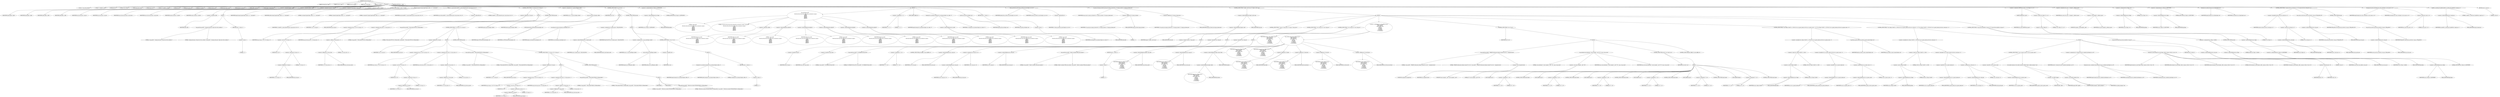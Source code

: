 digraph hostapd_notif_assoc {  
"1000116" [label = "(METHOD,hostapd_notif_assoc)" ]
"1000117" [label = "(PARAM,hostapd_data *hapd)" ]
"1000118" [label = "(PARAM,const u8 *addr)" ]
"1000119" [label = "(PARAM,const u8 *req_ies)" ]
"1000120" [label = "(PARAM,size_t req_ies_len)" ]
"1000121" [label = "(PARAM,int reassoc)" ]
"1000122" [label = "(BLOCK,,)" ]
"1000123" [label = "(LOCAL,v5: wpa_state_machine *)" ]
"1000124" [label = "(LOCAL,v7: unsigned __int16)" ]
"1000125" [label = "(LOCAL,eid: u8 *)" ]
"1000126" [label = "(LOCAL,v9: u8 [ 1064 ])" ]
"1000127" [label = "(LOCAL,wpa_ie_len: size_t)" ]
"1000128" [label = "(LOCAL,wpa_ie: u8 *)" ]
"1000129" [label = "(LOCAL,v12: ieee802_11_elems)" ]
"1000130" [label = "(LOCAL,res: int)" ]
"1000131" [label = "(LOCAL,new_assoc: int)" ]
"1000132" [label = "(LOCAL,sta: sta_info *)" ]
"1000133" [label = "(LOCAL,reassoca: int)" ]
"1000134" [label = "(LOCAL,req_ies_lena: size_t)" ]
"1000135" [label = "(LOCAL,req_iesa: const u8 *)" ]
"1000136" [label = "(LOCAL,addra: const u8 *)" ]
"1000137" [label = "(LOCAL,hapda: hostapd_data *)" ]
"1000138" [label = "(<operator>.assignment,hapda = hapd)" ]
"1000139" [label = "(IDENTIFIER,hapda,hapda = hapd)" ]
"1000140" [label = "(IDENTIFIER,hapd,hapda = hapd)" ]
"1000141" [label = "(<operator>.assignment,addra = addr)" ]
"1000142" [label = "(IDENTIFIER,addra,addra = addr)" ]
"1000143" [label = "(IDENTIFIER,addr,addra = addr)" ]
"1000144" [label = "(<operator>.assignment,req_iesa = req_ies)" ]
"1000145" [label = "(IDENTIFIER,req_iesa,req_iesa = req_ies)" ]
"1000146" [label = "(IDENTIFIER,req_ies,req_iesa = req_ies)" ]
"1000147" [label = "(<operator>.assignment,req_ies_lena = req_ies_len)" ]
"1000148" [label = "(IDENTIFIER,req_ies_lena,req_ies_lena = req_ies_len)" ]
"1000149" [label = "(IDENTIFIER,req_ies_len,req_ies_lena = req_ies_len)" ]
"1000150" [label = "(<operator>.assignment,reassoca = reassoc)" ]
"1000151" [label = "(IDENTIFIER,reassoca,reassoca = reassoc)" ]
"1000152" [label = "(IDENTIFIER,reassoc,reassoca = reassoc)" ]
"1000153" [label = "(CONTROL_STRUCTURE,if ( !addr ),if ( !addr ))" ]
"1000154" [label = "(<operator>.logicalNot,!addr)" ]
"1000155" [label = "(IDENTIFIER,addr,!addr)" ]
"1000156" [label = "(BLOCK,,)" ]
"1000157" [label = "(wpa_printf,wpa_printf(2, \"hostapd_notif_assoc: Skip event with no address\"))" ]
"1000158" [label = "(LITERAL,2,wpa_printf(2, \"hostapd_notif_assoc: Skip event with no address\"))" ]
"1000159" [label = "(LITERAL,\"hostapd_notif_assoc: Skip event with no address\",wpa_printf(2, \"hostapd_notif_assoc: Skip event with no address\"))" ]
"1000160" [label = "(RETURN,return -1;,return -1;)" ]
"1000161" [label = "(<operator>.minus,-1)" ]
"1000162" [label = "(LITERAL,1,-1)" ]
"1000163" [label = "(hostapd_logger,hostapd_logger(hapda, addra, 1u, 2, \"associated\"))" ]
"1000164" [label = "(IDENTIFIER,hapda,hostapd_logger(hapda, addra, 1u, 2, \"associated\"))" ]
"1000165" [label = "(IDENTIFIER,addra,hostapd_logger(hapda, addra, 1u, 2, \"associated\"))" ]
"1000166" [label = "(LITERAL,1u,hostapd_logger(hapda, addra, 1u, 2, \"associated\"))" ]
"1000167" [label = "(LITERAL,2,hostapd_logger(hapda, addra, 1u, 2, \"associated\"))" ]
"1000168" [label = "(LITERAL,\"associated\",hostapd_logger(hapda, addra, 1u, 2, \"associated\"))" ]
"1000169" [label = "(ieee802_11_parse_elems,ieee802_11_parse_elems(req_iesa, req_ies_lena, &v12, 0))" ]
"1000170" [label = "(IDENTIFIER,req_iesa,ieee802_11_parse_elems(req_iesa, req_ies_lena, &v12, 0))" ]
"1000171" [label = "(IDENTIFIER,req_ies_lena,ieee802_11_parse_elems(req_iesa, req_ies_lena, &v12, 0))" ]
"1000172" [label = "(<operator>.addressOf,&v12)" ]
"1000173" [label = "(IDENTIFIER,v12,ieee802_11_parse_elems(req_iesa, req_ies_lena, &v12, 0))" ]
"1000174" [label = "(LITERAL,0,ieee802_11_parse_elems(req_iesa, req_ies_lena, &v12, 0))" ]
"1000175" [label = "(CONTROL_STRUCTURE,if ( v12.wps_ie ),if ( v12.wps_ie ))" ]
"1000176" [label = "(<operator>.fieldAccess,v12.wps_ie)" ]
"1000177" [label = "(IDENTIFIER,v12,if ( v12.wps_ie ))" ]
"1000178" [label = "(FIELD_IDENTIFIER,wps_ie,wps_ie)" ]
"1000179" [label = "(BLOCK,,)" ]
"1000180" [label = "(<operator>.assignment,wpa_ie = (u8 *)(v12.wps_ie - 2))" ]
"1000181" [label = "(IDENTIFIER,wpa_ie,wpa_ie = (u8 *)(v12.wps_ie - 2))" ]
"1000182" [label = "(<operator>.cast,(u8 *)(v12.wps_ie - 2))" ]
"1000183" [label = "(UNKNOWN,u8 *,u8 *)" ]
"1000184" [label = "(<operator>.subtraction,v12.wps_ie - 2)" ]
"1000185" [label = "(<operator>.fieldAccess,v12.wps_ie)" ]
"1000186" [label = "(IDENTIFIER,v12,v12.wps_ie - 2)" ]
"1000187" [label = "(FIELD_IDENTIFIER,wps_ie,wps_ie)" ]
"1000188" [label = "(LITERAL,2,v12.wps_ie - 2)" ]
"1000189" [label = "(<operator>.assignment,wpa_ie_len = v12.wps_ie_len + 2)" ]
"1000190" [label = "(IDENTIFIER,wpa_ie_len,wpa_ie_len = v12.wps_ie_len + 2)" ]
"1000191" [label = "(<operator>.addition,v12.wps_ie_len + 2)" ]
"1000192" [label = "(<operator>.fieldAccess,v12.wps_ie_len)" ]
"1000193" [label = "(IDENTIFIER,v12,v12.wps_ie_len + 2)" ]
"1000194" [label = "(FIELD_IDENTIFIER,wps_ie_len,wps_ie_len)" ]
"1000195" [label = "(LITERAL,2,v12.wps_ie_len + 2)" ]
"1000196" [label = "(wpa_printf,wpa_printf(2, \"STA included WPS IE in (Re)AssocReq\"))" ]
"1000197" [label = "(LITERAL,2,wpa_printf(2, \"STA included WPS IE in (Re)AssocReq\"))" ]
"1000198" [label = "(LITERAL,\"STA included WPS IE in (Re)AssocReq\",wpa_printf(2, \"STA included WPS IE in (Re)AssocReq\"))" ]
"1000199" [label = "(CONTROL_STRUCTURE,else,else)" ]
"1000200" [label = "(CONTROL_STRUCTURE,if ( v12.rsn_ie ),if ( v12.rsn_ie ))" ]
"1000201" [label = "(<operator>.fieldAccess,v12.rsn_ie)" ]
"1000202" [label = "(IDENTIFIER,v12,if ( v12.rsn_ie ))" ]
"1000203" [label = "(FIELD_IDENTIFIER,rsn_ie,rsn_ie)" ]
"1000204" [label = "(BLOCK,,)" ]
"1000205" [label = "(<operator>.assignment,wpa_ie = (u8 *)(v12.rsn_ie - 2))" ]
"1000206" [label = "(IDENTIFIER,wpa_ie,wpa_ie = (u8 *)(v12.rsn_ie - 2))" ]
"1000207" [label = "(<operator>.cast,(u8 *)(v12.rsn_ie - 2))" ]
"1000208" [label = "(UNKNOWN,u8 *,u8 *)" ]
"1000209" [label = "(<operator>.subtraction,v12.rsn_ie - 2)" ]
"1000210" [label = "(<operator>.fieldAccess,v12.rsn_ie)" ]
"1000211" [label = "(IDENTIFIER,v12,v12.rsn_ie - 2)" ]
"1000212" [label = "(FIELD_IDENTIFIER,rsn_ie,rsn_ie)" ]
"1000213" [label = "(LITERAL,2,v12.rsn_ie - 2)" ]
"1000214" [label = "(<operator>.assignment,wpa_ie_len = v12.rsn_ie_len + 2)" ]
"1000215" [label = "(IDENTIFIER,wpa_ie_len,wpa_ie_len = v12.rsn_ie_len + 2)" ]
"1000216" [label = "(<operator>.addition,v12.rsn_ie_len + 2)" ]
"1000217" [label = "(<operator>.fieldAccess,v12.rsn_ie_len)" ]
"1000218" [label = "(IDENTIFIER,v12,v12.rsn_ie_len + 2)" ]
"1000219" [label = "(FIELD_IDENTIFIER,rsn_ie_len,rsn_ie_len)" ]
"1000220" [label = "(LITERAL,2,v12.rsn_ie_len + 2)" ]
"1000221" [label = "(wpa_printf,wpa_printf(2, \"STA included RSN IE in (Re)AssocReq\"))" ]
"1000222" [label = "(LITERAL,2,wpa_printf(2, \"STA included RSN IE in (Re)AssocReq\"))" ]
"1000223" [label = "(LITERAL,\"STA included RSN IE in (Re)AssocReq\",wpa_printf(2, \"STA included RSN IE in (Re)AssocReq\"))" ]
"1000224" [label = "(CONTROL_STRUCTURE,else,else)" ]
"1000225" [label = "(CONTROL_STRUCTURE,if ( v12.wpa_ie ),if ( v12.wpa_ie ))" ]
"1000226" [label = "(<operator>.fieldAccess,v12.wpa_ie)" ]
"1000227" [label = "(IDENTIFIER,v12,if ( v12.wpa_ie ))" ]
"1000228" [label = "(FIELD_IDENTIFIER,wpa_ie,wpa_ie)" ]
"1000229" [label = "(BLOCK,,)" ]
"1000230" [label = "(<operator>.assignment,wpa_ie = (u8 *)(v12.wpa_ie - 2))" ]
"1000231" [label = "(IDENTIFIER,wpa_ie,wpa_ie = (u8 *)(v12.wpa_ie - 2))" ]
"1000232" [label = "(<operator>.cast,(u8 *)(v12.wpa_ie - 2))" ]
"1000233" [label = "(UNKNOWN,u8 *,u8 *)" ]
"1000234" [label = "(<operator>.subtraction,v12.wpa_ie - 2)" ]
"1000235" [label = "(<operator>.fieldAccess,v12.wpa_ie)" ]
"1000236" [label = "(IDENTIFIER,v12,v12.wpa_ie - 2)" ]
"1000237" [label = "(FIELD_IDENTIFIER,wpa_ie,wpa_ie)" ]
"1000238" [label = "(LITERAL,2,v12.wpa_ie - 2)" ]
"1000239" [label = "(<operator>.assignment,wpa_ie_len = v12.wpa_ie_len + 2)" ]
"1000240" [label = "(IDENTIFIER,wpa_ie_len,wpa_ie_len = v12.wpa_ie_len + 2)" ]
"1000241" [label = "(<operator>.addition,v12.wpa_ie_len + 2)" ]
"1000242" [label = "(<operator>.fieldAccess,v12.wpa_ie_len)" ]
"1000243" [label = "(IDENTIFIER,v12,v12.wpa_ie_len + 2)" ]
"1000244" [label = "(FIELD_IDENTIFIER,wpa_ie_len,wpa_ie_len)" ]
"1000245" [label = "(LITERAL,2,v12.wpa_ie_len + 2)" ]
"1000246" [label = "(wpa_printf,wpa_printf(2, \"STA included WPA IE in (Re)AssocReq\"))" ]
"1000247" [label = "(LITERAL,2,wpa_printf(2, \"STA included WPA IE in (Re)AssocReq\"))" ]
"1000248" [label = "(LITERAL,\"STA included WPA IE in (Re)AssocReq\",wpa_printf(2, \"STA included WPA IE in (Re)AssocReq\"))" ]
"1000249" [label = "(CONTROL_STRUCTURE,else,else)" ]
"1000250" [label = "(BLOCK,,)" ]
"1000251" [label = "(IDENTIFIER,L,)" ]
"1000252" [label = "(IDENTIFIER,L,)" ]
"1000253" [label = "(wpa_printf,wpa_printf(2, \"STA did not include WPS/RSN/WPA IE in (Re)AssocReq\"))" ]
"1000254" [label = "(LITERAL,2,wpa_printf(2, \"STA did not include WPS/RSN/WPA IE in (Re)AssocReq\"))" ]
"1000255" [label = "(LITERAL,\"STA did not include WPS/RSN/WPA IE in (Re)AssocReq\",wpa_printf(2, \"STA did not include WPS/RSN/WPA IE in (Re)AssocReq\"))" ]
"1000256" [label = "(<operator>.assignment,sta = ap_get_sta(hapda, addra))" ]
"1000257" [label = "(IDENTIFIER,sta,sta = ap_get_sta(hapda, addra))" ]
"1000258" [label = "(ap_get_sta,ap_get_sta(hapda, addra))" ]
"1000259" [label = "(IDENTIFIER,hapda,ap_get_sta(hapda, addra))" ]
"1000260" [label = "(IDENTIFIER,addra,ap_get_sta(hapda, addra))" ]
"1000261" [label = "(CONTROL_STRUCTURE,if ( sta ),if ( sta ))" ]
"1000262" [label = "(IDENTIFIER,sta,if ( sta ))" ]
"1000263" [label = "(BLOCK,,)" ]
"1000264" [label = "(CFXTristimulus2lms,CFXTristimulus2lms(hapda, sta))" ]
"1000265" [label = "(IDENTIFIER,hapda,CFXTristimulus2lms(hapda, sta))" ]
"1000266" [label = "(IDENTIFIER,sta,CFXTristimulus2lms(hapda, sta))" ]
"1000267" [label = "(accounting_sta_stop,accounting_sta_stop(hapda, sta))" ]
"1000268" [label = "(IDENTIFIER,hapda,accounting_sta_stop(hapda, sta))" ]
"1000269" [label = "(IDENTIFIER,sta,accounting_sta_stop(hapda, sta))" ]
"1000270" [label = "(<operator>.assignment,sta->timeout_next = STA_NULLFUNC)" ]
"1000271" [label = "(<operator>.indirectFieldAccess,sta->timeout_next)" ]
"1000272" [label = "(IDENTIFIER,sta,sta->timeout_next = STA_NULLFUNC)" ]
"1000273" [label = "(FIELD_IDENTIFIER,timeout_next,timeout_next)" ]
"1000274" [label = "(IDENTIFIER,STA_NULLFUNC,sta->timeout_next = STA_NULLFUNC)" ]
"1000275" [label = "(CONTROL_STRUCTURE,else,else)" ]
"1000276" [label = "(BLOCK,,)" ]
"1000277" [label = "(<operator>.assignment,sta = ap_sta_add(hapda, addra))" ]
"1000278" [label = "(IDENTIFIER,sta,sta = ap_sta_add(hapda, addra))" ]
"1000279" [label = "(ap_sta_add,ap_sta_add(hapda, addra))" ]
"1000280" [label = "(IDENTIFIER,hapda,ap_sta_add(hapda, addra))" ]
"1000281" [label = "(IDENTIFIER,addra,ap_sta_add(hapda, addra))" ]
"1000282" [label = "(CONTROL_STRUCTURE,if ( !sta ),if ( !sta ))" ]
"1000283" [label = "(<operator>.logicalNot,!sta)" ]
"1000284" [label = "(IDENTIFIER,sta,!sta)" ]
"1000285" [label = "(BLOCK,,)" ]
"1000286" [label = "(hostapd_drv_sta_disassoc,hostapd_drv_sta_disassoc(hapda, addra, 5))" ]
"1000287" [label = "(IDENTIFIER,hapda,hostapd_drv_sta_disassoc(hapda, addra, 5))" ]
"1000288" [label = "(IDENTIFIER,addra,hostapd_drv_sta_disassoc(hapda, addra, 5))" ]
"1000289" [label = "(LITERAL,5,hostapd_drv_sta_disassoc(hapda, addra, 5))" ]
"1000290" [label = "(RETURN,return -1;,return -1;)" ]
"1000291" [label = "(<operator>.minus,-1)" ]
"1000292" [label = "(LITERAL,1,-1)" ]
"1000293" [label = "(<operators>.assignmentAnd,sta->flags &= 0xFFFECFFF)" ]
"1000294" [label = "(<operator>.indirectFieldAccess,sta->flags)" ]
"1000295" [label = "(IDENTIFIER,sta,sta->flags &= 0xFFFECFFF)" ]
"1000296" [label = "(FIELD_IDENTIFIER,flags,flags)" ]
"1000297" [label = "(LITERAL,0xFFFECFFF,sta->flags &= 0xFFFECFFF)" ]
"1000298" [label = "(BLOCK,,)" ]
"1000299" [label = "(wpa_printf,wpa_printf(\n      3,\n      \"STA %02x:%02x:%02x:%02x:%02x:%02x not allowed to connect\",\n      *addra,\n      addra[1],\n      addra[2],\n      addra[3],\n      addra[4],\n      addra[5]))" ]
"1000300" [label = "(LITERAL,3,wpa_printf(\n      3,\n      \"STA %02x:%02x:%02x:%02x:%02x:%02x not allowed to connect\",\n      *addra,\n      addra[1],\n      addra[2],\n      addra[3],\n      addra[4],\n      addra[5]))" ]
"1000301" [label = "(LITERAL,\"STA %02x:%02x:%02x:%02x:%02x:%02x not allowed to connect\",wpa_printf(\n      3,\n      \"STA %02x:%02x:%02x:%02x:%02x:%02x not allowed to connect\",\n      *addra,\n      addra[1],\n      addra[2],\n      addra[3],\n      addra[4],\n      addra[5]))" ]
"1000302" [label = "(<operator>.indirection,*addra)" ]
"1000303" [label = "(IDENTIFIER,addra,wpa_printf(\n      3,\n      \"STA %02x:%02x:%02x:%02x:%02x:%02x not allowed to connect\",\n      *addra,\n      addra[1],\n      addra[2],\n      addra[3],\n      addra[4],\n      addra[5]))" ]
"1000304" [label = "(<operator>.indirectIndexAccess,addra[1])" ]
"1000305" [label = "(IDENTIFIER,addra,wpa_printf(\n      3,\n      \"STA %02x:%02x:%02x:%02x:%02x:%02x not allowed to connect\",\n      *addra,\n      addra[1],\n      addra[2],\n      addra[3],\n      addra[4],\n      addra[5]))" ]
"1000306" [label = "(LITERAL,1,wpa_printf(\n      3,\n      \"STA %02x:%02x:%02x:%02x:%02x:%02x not allowed to connect\",\n      *addra,\n      addra[1],\n      addra[2],\n      addra[3],\n      addra[4],\n      addra[5]))" ]
"1000307" [label = "(<operator>.indirectIndexAccess,addra[2])" ]
"1000308" [label = "(IDENTIFIER,addra,wpa_printf(\n      3,\n      \"STA %02x:%02x:%02x:%02x:%02x:%02x not allowed to connect\",\n      *addra,\n      addra[1],\n      addra[2],\n      addra[3],\n      addra[4],\n      addra[5]))" ]
"1000309" [label = "(LITERAL,2,wpa_printf(\n      3,\n      \"STA %02x:%02x:%02x:%02x:%02x:%02x not allowed to connect\",\n      *addra,\n      addra[1],\n      addra[2],\n      addra[3],\n      addra[4],\n      addra[5]))" ]
"1000310" [label = "(<operator>.indirectIndexAccess,addra[3])" ]
"1000311" [label = "(IDENTIFIER,addra,wpa_printf(\n      3,\n      \"STA %02x:%02x:%02x:%02x:%02x:%02x not allowed to connect\",\n      *addra,\n      addra[1],\n      addra[2],\n      addra[3],\n      addra[4],\n      addra[5]))" ]
"1000312" [label = "(LITERAL,3,wpa_printf(\n      3,\n      \"STA %02x:%02x:%02x:%02x:%02x:%02x not allowed to connect\",\n      *addra,\n      addra[1],\n      addra[2],\n      addra[3],\n      addra[4],\n      addra[5]))" ]
"1000313" [label = "(<operator>.indirectIndexAccess,addra[4])" ]
"1000314" [label = "(IDENTIFIER,addra,wpa_printf(\n      3,\n      \"STA %02x:%02x:%02x:%02x:%02x:%02x not allowed to connect\",\n      *addra,\n      addra[1],\n      addra[2],\n      addra[3],\n      addra[4],\n      addra[5]))" ]
"1000315" [label = "(LITERAL,4,wpa_printf(\n      3,\n      \"STA %02x:%02x:%02x:%02x:%02x:%02x not allowed to connect\",\n      *addra,\n      addra[1],\n      addra[2],\n      addra[3],\n      addra[4],\n      addra[5]))" ]
"1000316" [label = "(<operator>.indirectIndexAccess,addra[5])" ]
"1000317" [label = "(IDENTIFIER,addra,wpa_printf(\n      3,\n      \"STA %02x:%02x:%02x:%02x:%02x:%02x not allowed to connect\",\n      *addra,\n      addra[1],\n      addra[2],\n      addra[3],\n      addra[4],\n      addra[5]))" ]
"1000318" [label = "(LITERAL,5,wpa_printf(\n      3,\n      \"STA %02x:%02x:%02x:%02x:%02x:%02x not allowed to connect\",\n      *addra,\n      addra[1],\n      addra[2],\n      addra[3],\n      addra[4],\n      addra[5]))" ]
"1000319" [label = "(<operator>.assignment,v7 = 1)" ]
"1000320" [label = "(IDENTIFIER,v7,v7 = 1)" ]
"1000321" [label = "(LITERAL,1,v7 = 1)" ]
"1000322" [label = "(JUMP_TARGET,LABEL_55)" ]
"1000323" [label = "(hostapd_drv_sta_disassoc,hostapd_drv_sta_disassoc(hapda, sta->addr, v7))" ]
"1000324" [label = "(IDENTIFIER,hapda,hostapd_drv_sta_disassoc(hapda, sta->addr, v7))" ]
"1000325" [label = "(<operator>.indirectFieldAccess,sta->addr)" ]
"1000326" [label = "(IDENTIFIER,sta,hostapd_drv_sta_disassoc(hapda, sta->addr, v7))" ]
"1000327" [label = "(FIELD_IDENTIFIER,addr,addr)" ]
"1000328" [label = "(IDENTIFIER,v7,hostapd_drv_sta_disassoc(hapda, sta->addr, v7))" ]
"1000329" [label = "(ap_free_sta,ap_free_sta(hapda, sta))" ]
"1000330" [label = "(IDENTIFIER,hapda,ap_free_sta(hapda, sta))" ]
"1000331" [label = "(IDENTIFIER,sta,ap_free_sta(hapda, sta))" ]
"1000332" [label = "(RETURN,return -1;,return -1;)" ]
"1000333" [label = "(<operator>.minus,-1)" ]
"1000334" [label = "(LITERAL,1,-1)" ]
"1000335" [label = "(mbo_ap_check_sta_assoc,mbo_ap_check_sta_assoc(hapda, sta, &v12))" ]
"1000336" [label = "(IDENTIFIER,hapda,mbo_ap_check_sta_assoc(hapda, sta, &v12))" ]
"1000337" [label = "(IDENTIFIER,sta,mbo_ap_check_sta_assoc(hapda, sta, &v12))" ]
"1000338" [label = "(<operator>.addressOf,&v12)" ]
"1000339" [label = "(IDENTIFIER,v12,mbo_ap_check_sta_assoc(hapda, sta, &v12))" ]
"1000340" [label = "(ap_copy_sta_supp_op_classes,ap_copy_sta_supp_op_classes(sta, v12.supp_op_classes, v12.supp_op_classes_len))" ]
"1000341" [label = "(IDENTIFIER,sta,ap_copy_sta_supp_op_classes(sta, v12.supp_op_classes, v12.supp_op_classes_len))" ]
"1000342" [label = "(<operator>.fieldAccess,v12.supp_op_classes)" ]
"1000343" [label = "(IDENTIFIER,v12,ap_copy_sta_supp_op_classes(sta, v12.supp_op_classes, v12.supp_op_classes_len))" ]
"1000344" [label = "(FIELD_IDENTIFIER,supp_op_classes,supp_op_classes)" ]
"1000345" [label = "(<operator>.fieldAccess,v12.supp_op_classes_len)" ]
"1000346" [label = "(IDENTIFIER,v12,ap_copy_sta_supp_op_classes(sta, v12.supp_op_classes, v12.supp_op_classes_len))" ]
"1000347" [label = "(FIELD_IDENTIFIER,supp_op_classes_len,supp_op_classes_len)" ]
"1000348" [label = "(CONTROL_STRUCTURE,if ( hapda->conf->wpa ),if ( hapda->conf->wpa ))" ]
"1000349" [label = "(<operator>.indirectFieldAccess,hapda->conf->wpa)" ]
"1000350" [label = "(<operator>.indirectFieldAccess,hapda->conf)" ]
"1000351" [label = "(IDENTIFIER,hapda,if ( hapda->conf->wpa ))" ]
"1000352" [label = "(FIELD_IDENTIFIER,conf,conf)" ]
"1000353" [label = "(FIELD_IDENTIFIER,wpa,wpa)" ]
"1000354" [label = "(BLOCK,,)" ]
"1000355" [label = "(CONTROL_STRUCTURE,if ( !wpa_ie || !wpa_ie_len ),if ( !wpa_ie || !wpa_ie_len ))" ]
"1000356" [label = "(<operator>.logicalOr,!wpa_ie || !wpa_ie_len)" ]
"1000357" [label = "(<operator>.logicalNot,!wpa_ie)" ]
"1000358" [label = "(IDENTIFIER,wpa_ie,!wpa_ie)" ]
"1000359" [label = "(<operator>.logicalNot,!wpa_ie_len)" ]
"1000360" [label = "(IDENTIFIER,wpa_ie_len,!wpa_ie_len)" ]
"1000361" [label = "(BLOCK,,)" ]
"1000362" [label = "(wpa_printf,wpa_printf(2, \"No WPA/RSN IE from STA\"))" ]
"1000363" [label = "(LITERAL,2,wpa_printf(2, \"No WPA/RSN IE from STA\"))" ]
"1000364" [label = "(LITERAL,\"No WPA/RSN IE from STA\",wpa_printf(2, \"No WPA/RSN IE from STA\"))" ]
"1000365" [label = "(<operator>.assignment,v7 = 13)" ]
"1000366" [label = "(IDENTIFIER,v7,v7 = 13)" ]
"1000367" [label = "(LITERAL,13,v7 = 13)" ]
"1000368" [label = "(CONTROL_STRUCTURE,goto LABEL_55;,goto LABEL_55;)" ]
"1000369" [label = "(CONTROL_STRUCTURE,if ( !sta->wpa_sm ),if ( !sta->wpa_sm ))" ]
"1000370" [label = "(<operator>.logicalNot,!sta->wpa_sm)" ]
"1000371" [label = "(<operator>.indirectFieldAccess,sta->wpa_sm)" ]
"1000372" [label = "(IDENTIFIER,sta,!sta->wpa_sm)" ]
"1000373" [label = "(FIELD_IDENTIFIER,wpa_sm,wpa_sm)" ]
"1000374" [label = "(BLOCK,,)" ]
"1000375" [label = "(<operator>.assignment,sta->wpa_sm = v5)" ]
"1000376" [label = "(<operator>.indirectFieldAccess,sta->wpa_sm)" ]
"1000377" [label = "(IDENTIFIER,sta,sta->wpa_sm = v5)" ]
"1000378" [label = "(FIELD_IDENTIFIER,wpa_sm,wpa_sm)" ]
"1000379" [label = "(IDENTIFIER,v5,sta->wpa_sm = v5)" ]
"1000380" [label = "(CONTROL_STRUCTURE,if ( !sta->wpa_sm ),if ( !sta->wpa_sm ))" ]
"1000381" [label = "(<operator>.logicalNot,!sta->wpa_sm)" ]
"1000382" [label = "(<operator>.indirectFieldAccess,sta->wpa_sm)" ]
"1000383" [label = "(IDENTIFIER,sta,!sta->wpa_sm)" ]
"1000384" [label = "(FIELD_IDENTIFIER,wpa_sm,wpa_sm)" ]
"1000385" [label = "(BLOCK,,)" ]
"1000386" [label = "(wpa_printf,wpa_printf(5, \"Failed to initialize WPA state machine\"))" ]
"1000387" [label = "(LITERAL,5,wpa_printf(5, \"Failed to initialize WPA state machine\"))" ]
"1000388" [label = "(LITERAL,\"Failed to initialize WPA state machine\",wpa_printf(5, \"Failed to initialize WPA state machine\"))" ]
"1000389" [label = "(RETURN,return -1;,return -1;)" ]
"1000390" [label = "(<operator>.minus,-1)" ]
"1000391" [label = "(LITERAL,1,-1)" ]
"1000392" [label = "(<operator>.assignment,res = wpa_validate_wpa_ie(\n            hapda->wpa_auth,\n            sta->wpa_sm,\n            hapda->iface->freq,\n            wpa_ie,\n            wpa_ie_len,\n            v12.mdie,\n            v12.mdie_len,\n            v12.owe_dh,\n            v12.owe_dh_len))" ]
"1000393" [label = "(IDENTIFIER,res,res = wpa_validate_wpa_ie(\n            hapda->wpa_auth,\n            sta->wpa_sm,\n            hapda->iface->freq,\n            wpa_ie,\n            wpa_ie_len,\n            v12.mdie,\n            v12.mdie_len,\n            v12.owe_dh,\n            v12.owe_dh_len))" ]
"1000394" [label = "(wpa_validate_wpa_ie,wpa_validate_wpa_ie(\n            hapda->wpa_auth,\n            sta->wpa_sm,\n            hapda->iface->freq,\n            wpa_ie,\n            wpa_ie_len,\n            v12.mdie,\n            v12.mdie_len,\n            v12.owe_dh,\n            v12.owe_dh_len))" ]
"1000395" [label = "(<operator>.indirectFieldAccess,hapda->wpa_auth)" ]
"1000396" [label = "(IDENTIFIER,hapda,wpa_validate_wpa_ie(\n            hapda->wpa_auth,\n            sta->wpa_sm,\n            hapda->iface->freq,\n            wpa_ie,\n            wpa_ie_len,\n            v12.mdie,\n            v12.mdie_len,\n            v12.owe_dh,\n            v12.owe_dh_len))" ]
"1000397" [label = "(FIELD_IDENTIFIER,wpa_auth,wpa_auth)" ]
"1000398" [label = "(<operator>.indirectFieldAccess,sta->wpa_sm)" ]
"1000399" [label = "(IDENTIFIER,sta,wpa_validate_wpa_ie(\n            hapda->wpa_auth,\n            sta->wpa_sm,\n            hapda->iface->freq,\n            wpa_ie,\n            wpa_ie_len,\n            v12.mdie,\n            v12.mdie_len,\n            v12.owe_dh,\n            v12.owe_dh_len))" ]
"1000400" [label = "(FIELD_IDENTIFIER,wpa_sm,wpa_sm)" ]
"1000401" [label = "(<operator>.indirectFieldAccess,hapda->iface->freq)" ]
"1000402" [label = "(<operator>.indirectFieldAccess,hapda->iface)" ]
"1000403" [label = "(IDENTIFIER,hapda,wpa_validate_wpa_ie(\n            hapda->wpa_auth,\n            sta->wpa_sm,\n            hapda->iface->freq,\n            wpa_ie,\n            wpa_ie_len,\n            v12.mdie,\n            v12.mdie_len,\n            v12.owe_dh,\n            v12.owe_dh_len))" ]
"1000404" [label = "(FIELD_IDENTIFIER,iface,iface)" ]
"1000405" [label = "(FIELD_IDENTIFIER,freq,freq)" ]
"1000406" [label = "(IDENTIFIER,wpa_ie,wpa_validate_wpa_ie(\n            hapda->wpa_auth,\n            sta->wpa_sm,\n            hapda->iface->freq,\n            wpa_ie,\n            wpa_ie_len,\n            v12.mdie,\n            v12.mdie_len,\n            v12.owe_dh,\n            v12.owe_dh_len))" ]
"1000407" [label = "(IDENTIFIER,wpa_ie_len,wpa_validate_wpa_ie(\n            hapda->wpa_auth,\n            sta->wpa_sm,\n            hapda->iface->freq,\n            wpa_ie,\n            wpa_ie_len,\n            v12.mdie,\n            v12.mdie_len,\n            v12.owe_dh,\n            v12.owe_dh_len))" ]
"1000408" [label = "(<operator>.fieldAccess,v12.mdie)" ]
"1000409" [label = "(IDENTIFIER,v12,wpa_validate_wpa_ie(\n            hapda->wpa_auth,\n            sta->wpa_sm,\n            hapda->iface->freq,\n            wpa_ie,\n            wpa_ie_len,\n            v12.mdie,\n            v12.mdie_len,\n            v12.owe_dh,\n            v12.owe_dh_len))" ]
"1000410" [label = "(FIELD_IDENTIFIER,mdie,mdie)" ]
"1000411" [label = "(<operator>.fieldAccess,v12.mdie_len)" ]
"1000412" [label = "(IDENTIFIER,v12,wpa_validate_wpa_ie(\n            hapda->wpa_auth,\n            sta->wpa_sm,\n            hapda->iface->freq,\n            wpa_ie,\n            wpa_ie_len,\n            v12.mdie,\n            v12.mdie_len,\n            v12.owe_dh,\n            v12.owe_dh_len))" ]
"1000413" [label = "(FIELD_IDENTIFIER,mdie_len,mdie_len)" ]
"1000414" [label = "(<operator>.fieldAccess,v12.owe_dh)" ]
"1000415" [label = "(IDENTIFIER,v12,wpa_validate_wpa_ie(\n            hapda->wpa_auth,\n            sta->wpa_sm,\n            hapda->iface->freq,\n            wpa_ie,\n            wpa_ie_len,\n            v12.mdie,\n            v12.mdie_len,\n            v12.owe_dh,\n            v12.owe_dh_len))" ]
"1000416" [label = "(FIELD_IDENTIFIER,owe_dh,owe_dh)" ]
"1000417" [label = "(<operator>.fieldAccess,v12.owe_dh_len)" ]
"1000418" [label = "(IDENTIFIER,v12,wpa_validate_wpa_ie(\n            hapda->wpa_auth,\n            sta->wpa_sm,\n            hapda->iface->freq,\n            wpa_ie,\n            wpa_ie_len,\n            v12.mdie,\n            v12.mdie_len,\n            v12.owe_dh,\n            v12.owe_dh_len))" ]
"1000419" [label = "(FIELD_IDENTIFIER,owe_dh_len,owe_dh_len)" ]
"1000420" [label = "(CONTROL_STRUCTURE,if ( res ),if ( res ))" ]
"1000421" [label = "(IDENTIFIER,res,if ( res ))" ]
"1000422" [label = "(BLOCK,,)" ]
"1000423" [label = "(wpa_printf,wpa_printf(2, \"WPA/RSN information element rejected? (res %u)\", (unsigned int)res))" ]
"1000424" [label = "(LITERAL,2,wpa_printf(2, \"WPA/RSN information element rejected? (res %u)\", (unsigned int)res))" ]
"1000425" [label = "(LITERAL,\"WPA/RSN information element rejected? (res %u)\",wpa_printf(2, \"WPA/RSN information element rejected? (res %u)\", (unsigned int)res))" ]
"1000426" [label = "(<operator>.cast,(unsigned int)res)" ]
"1000427" [label = "(UNKNOWN,unsigned int,unsigned int)" ]
"1000428" [label = "(IDENTIFIER,res,(unsigned int)res)" ]
"1000429" [label = "(wpa_hexdump,wpa_hexdump(2, (const unsigned __int8 *)\"IE\", wpa_ie, wpa_ie_len))" ]
"1000430" [label = "(LITERAL,2,wpa_hexdump(2, (const unsigned __int8 *)\"IE\", wpa_ie, wpa_ie_len))" ]
"1000431" [label = "(<operator>.cast,(const unsigned __int8 *)\"IE\")" ]
"1000432" [label = "(UNKNOWN,const unsigned __int8 *,const unsigned __int8 *)" ]
"1000433" [label = "(LITERAL,\"IE\",(const unsigned __int8 *)\"IE\")" ]
"1000434" [label = "(IDENTIFIER,wpa_ie,wpa_hexdump(2, (const unsigned __int8 *)\"IE\", wpa_ie, wpa_ie_len))" ]
"1000435" [label = "(IDENTIFIER,wpa_ie_len,wpa_hexdump(2, (const unsigned __int8 *)\"IE\", wpa_ie, wpa_ie_len))" ]
"1000436" [label = "(CONTROL_STRUCTURE,switch ( res ),switch ( res ))" ]
"1000437" [label = "(IDENTIFIER,res,switch ( res ))" ]
"1000438" [label = "(BLOCK,,)" ]
"1000439" [label = "(JUMP_TARGET,case 2)" ]
"1000440" [label = "(<operator>.assignment,v7 = 18)" ]
"1000441" [label = "(IDENTIFIER,v7,v7 = 18)" ]
"1000442" [label = "(LITERAL,18,v7 = 18)" ]
"1000443" [label = "(CONTROL_STRUCTURE,break;,break;)" ]
"1000444" [label = "(JUMP_TARGET,case 3)" ]
"1000445" [label = "(<operator>.assignment,v7 = 19)" ]
"1000446" [label = "(IDENTIFIER,v7,v7 = 19)" ]
"1000447" [label = "(LITERAL,19,v7 = 19)" ]
"1000448" [label = "(CONTROL_STRUCTURE,break;,break;)" ]
"1000449" [label = "(JUMP_TARGET,case 4)" ]
"1000450" [label = "(<operator>.assignment,v7 = 20)" ]
"1000451" [label = "(IDENTIFIER,v7,v7 = 20)" ]
"1000452" [label = "(LITERAL,20,v7 = 20)" ]
"1000453" [label = "(CONTROL_STRUCTURE,break;,break;)" ]
"1000454" [label = "(JUMP_TARGET,case 7)" ]
"1000455" [label = "(<operator>.assignment,v7 = 13)" ]
"1000456" [label = "(IDENTIFIER,v7,v7 = 13)" ]
"1000457" [label = "(LITERAL,13,v7 = 13)" ]
"1000458" [label = "(CONTROL_STRUCTURE,break;,break;)" ]
"1000459" [label = "(JUMP_TARGET,case 8)" ]
"1000460" [label = "(<operator>.assignment,v7 = 24)" ]
"1000461" [label = "(IDENTIFIER,v7,v7 = 24)" ]
"1000462" [label = "(LITERAL,24,v7 = 24)" ]
"1000463" [label = "(CONTROL_STRUCTURE,break;,break;)" ]
"1000464" [label = "(JUMP_TARGET,default)" ]
"1000465" [label = "(<operator>.assignment,v7 = 13)" ]
"1000466" [label = "(IDENTIFIER,v7,v7 = 13)" ]
"1000467" [label = "(LITERAL,13,v7 = 13)" ]
"1000468" [label = "(CONTROL_STRUCTURE,break;,break;)" ]
"1000469" [label = "(CONTROL_STRUCTURE,goto LABEL_55;,goto LABEL_55;)" ]
"1000470" [label = "(CONTROL_STRUCTURE,if ( (sta->flags & 0x402) == 1026 && !sta->sa_query_timed_out && sta->sa_query_count > 0 ),if ( (sta->flags & 0x402) == 1026 && !sta->sa_query_timed_out && sta->sa_query_count > 0 ))" ]
"1000471" [label = "(<operator>.logicalAnd,(sta->flags & 0x402) == 1026 && !sta->sa_query_timed_out && sta->sa_query_count > 0)" ]
"1000472" [label = "(<operator>.equals,(sta->flags & 0x402) == 1026)" ]
"1000473" [label = "(<operator>.and,sta->flags & 0x402)" ]
"1000474" [label = "(<operator>.indirectFieldAccess,sta->flags)" ]
"1000475" [label = "(IDENTIFIER,sta,sta->flags & 0x402)" ]
"1000476" [label = "(FIELD_IDENTIFIER,flags,flags)" ]
"1000477" [label = "(LITERAL,0x402,sta->flags & 0x402)" ]
"1000478" [label = "(LITERAL,1026,(sta->flags & 0x402) == 1026)" ]
"1000479" [label = "(<operator>.logicalAnd,!sta->sa_query_timed_out && sta->sa_query_count > 0)" ]
"1000480" [label = "(<operator>.logicalNot,!sta->sa_query_timed_out)" ]
"1000481" [label = "(<operator>.indirectFieldAccess,sta->sa_query_timed_out)" ]
"1000482" [label = "(IDENTIFIER,sta,!sta->sa_query_timed_out)" ]
"1000483" [label = "(FIELD_IDENTIFIER,sa_query_timed_out,sa_query_timed_out)" ]
"1000484" [label = "(<operator>.greaterThan,sta->sa_query_count > 0)" ]
"1000485" [label = "(<operator>.indirectFieldAccess,sta->sa_query_count)" ]
"1000486" [label = "(IDENTIFIER,sta,sta->sa_query_count > 0)" ]
"1000487" [label = "(FIELD_IDENTIFIER,sa_query_count,sa_query_count)" ]
"1000488" [label = "(LITERAL,0,sta->sa_query_count > 0)" ]
"1000489" [label = "(ap_check_sa_query_timeout,ap_check_sa_query_timeout(hapda, sta))" ]
"1000490" [label = "(IDENTIFIER,hapda,ap_check_sa_query_timeout(hapda, sta))" ]
"1000491" [label = "(IDENTIFIER,sta,ap_check_sa_query_timeout(hapda, sta))" ]
"1000492" [label = "(CONTROL_STRUCTURE,if ( (sta->flags & 0x402) == 1026 && !sta->sa_query_timed_out && sta->auth_alg != 2 ),if ( (sta->flags & 0x402) == 1026 && !sta->sa_query_timed_out && sta->auth_alg != 2 ))" ]
"1000493" [label = "(<operator>.logicalAnd,(sta->flags & 0x402) == 1026 && !sta->sa_query_timed_out && sta->auth_alg != 2)" ]
"1000494" [label = "(<operator>.equals,(sta->flags & 0x402) == 1026)" ]
"1000495" [label = "(<operator>.and,sta->flags & 0x402)" ]
"1000496" [label = "(<operator>.indirectFieldAccess,sta->flags)" ]
"1000497" [label = "(IDENTIFIER,sta,sta->flags & 0x402)" ]
"1000498" [label = "(FIELD_IDENTIFIER,flags,flags)" ]
"1000499" [label = "(LITERAL,0x402,sta->flags & 0x402)" ]
"1000500" [label = "(LITERAL,1026,(sta->flags & 0x402) == 1026)" ]
"1000501" [label = "(<operator>.logicalAnd,!sta->sa_query_timed_out && sta->auth_alg != 2)" ]
"1000502" [label = "(<operator>.logicalNot,!sta->sa_query_timed_out)" ]
"1000503" [label = "(<operator>.indirectFieldAccess,sta->sa_query_timed_out)" ]
"1000504" [label = "(IDENTIFIER,sta,!sta->sa_query_timed_out)" ]
"1000505" [label = "(FIELD_IDENTIFIER,sa_query_timed_out,sa_query_timed_out)" ]
"1000506" [label = "(<operator>.notEquals,sta->auth_alg != 2)" ]
"1000507" [label = "(<operator>.indirectFieldAccess,sta->auth_alg)" ]
"1000508" [label = "(IDENTIFIER,sta,sta->auth_alg != 2)" ]
"1000509" [label = "(FIELD_IDENTIFIER,auth_alg,auth_alg)" ]
"1000510" [label = "(LITERAL,2,sta->auth_alg != 2)" ]
"1000511" [label = "(BLOCK,,)" ]
"1000512" [label = "(CONTROL_STRUCTURE,if ( !sta->sa_query_count ),if ( !sta->sa_query_count ))" ]
"1000513" [label = "(<operator>.logicalNot,!sta->sa_query_count)" ]
"1000514" [label = "(<operator>.indirectFieldAccess,sta->sa_query_count)" ]
"1000515" [label = "(IDENTIFIER,sta,!sta->sa_query_count)" ]
"1000516" [label = "(FIELD_IDENTIFIER,sa_query_count,sa_query_count)" ]
"1000517" [label = "(xdr_ypbind_resptype_0,xdr_ypbind_resptype_0((XDR *)hapda, (ypbind_resptype *)sta))" ]
"1000518" [label = "(<operator>.cast,(XDR *)hapda)" ]
"1000519" [label = "(UNKNOWN,XDR *,XDR *)" ]
"1000520" [label = "(IDENTIFIER,hapda,(XDR *)hapda)" ]
"1000521" [label = "(<operator>.cast,(ypbind_resptype *)sta)" ]
"1000522" [label = "(UNKNOWN,ypbind_resptype *,ypbind_resptype *)" ]
"1000523" [label = "(IDENTIFIER,sta,(ypbind_resptype *)sta)" ]
"1000524" [label = "(<operator>.assignment,eid = hostapd_eid_assoc_comeback_time(hapda, sta, v9))" ]
"1000525" [label = "(IDENTIFIER,eid,eid = hostapd_eid_assoc_comeback_time(hapda, sta, v9))" ]
"1000526" [label = "(hostapd_eid_assoc_comeback_time,hostapd_eid_assoc_comeback_time(hapda, sta, v9))" ]
"1000527" [label = "(IDENTIFIER,hapda,hostapd_eid_assoc_comeback_time(hapda, sta, v9))" ]
"1000528" [label = "(IDENTIFIER,sta,hostapd_eid_assoc_comeback_time(hapda, sta, v9))" ]
"1000529" [label = "(IDENTIFIER,v9,hostapd_eid_assoc_comeback_time(hapda, sta, v9))" ]
"1000530" [label = "(hostapd_sta_assoc,hostapd_sta_assoc(hapda, addra, reassoca, 0x1Eu, v9, eid - v9))" ]
"1000531" [label = "(IDENTIFIER,hapda,hostapd_sta_assoc(hapda, addra, reassoca, 0x1Eu, v9, eid - v9))" ]
"1000532" [label = "(IDENTIFIER,addra,hostapd_sta_assoc(hapda, addra, reassoca, 0x1Eu, v9, eid - v9))" ]
"1000533" [label = "(IDENTIFIER,reassoca,hostapd_sta_assoc(hapda, addra, reassoca, 0x1Eu, v9, eid - v9))" ]
"1000534" [label = "(LITERAL,0x1Eu,hostapd_sta_assoc(hapda, addra, reassoca, 0x1Eu, v9, eid - v9))" ]
"1000535" [label = "(IDENTIFIER,v9,hostapd_sta_assoc(hapda, addra, reassoca, 0x1Eu, v9, eid - v9))" ]
"1000536" [label = "(<operator>.subtraction,eid - v9)" ]
"1000537" [label = "(IDENTIFIER,eid,eid - v9)" ]
"1000538" [label = "(IDENTIFIER,v9,eid - v9)" ]
"1000539" [label = "(RETURN,return 0;,return 0;)" ]
"1000540" [label = "(LITERAL,0,return 0;)" ]
"1000541" [label = "(CONTROL_STRUCTURE,if ( wpa_auth_uses_mfp(sta->wpa_sm) ),if ( wpa_auth_uses_mfp(sta->wpa_sm) ))" ]
"1000542" [label = "(wpa_auth_uses_mfp,wpa_auth_uses_mfp(sta->wpa_sm))" ]
"1000543" [label = "(<operator>.indirectFieldAccess,sta->wpa_sm)" ]
"1000544" [label = "(IDENTIFIER,sta,wpa_auth_uses_mfp(sta->wpa_sm))" ]
"1000545" [label = "(FIELD_IDENTIFIER,wpa_sm,wpa_sm)" ]
"1000546" [label = "(<operators>.assignmentOr,sta->flags |= 0x400u)" ]
"1000547" [label = "(<operator>.indirectFieldAccess,sta->flags)" ]
"1000548" [label = "(IDENTIFIER,sta,sta->flags |= 0x400u)" ]
"1000549" [label = "(FIELD_IDENTIFIER,flags,flags)" ]
"1000550" [label = "(LITERAL,0x400u,sta->flags |= 0x400u)" ]
"1000551" [label = "(CONTROL_STRUCTURE,else,else)" ]
"1000552" [label = "(<operators>.assignmentAnd,sta->flags &= 0xFFFFFBFF)" ]
"1000553" [label = "(<operator>.indirectFieldAccess,sta->flags)" ]
"1000554" [label = "(IDENTIFIER,sta,sta->flags &= 0xFFFFFBFF)" ]
"1000555" [label = "(FIELD_IDENTIFIER,flags,flags)" ]
"1000556" [label = "(LITERAL,0xFFFFFBFF,sta->flags &= 0xFFFFFBFF)" ]
"1000557" [label = "(<operator>.assignment,LOBYTE(new_assoc) = (sta->flags & 2) == 0)" ]
"1000558" [label = "(LOBYTE,LOBYTE(new_assoc))" ]
"1000559" [label = "(IDENTIFIER,new_assoc,LOBYTE(new_assoc))" ]
"1000560" [label = "(<operator>.equals,(sta->flags & 2) == 0)" ]
"1000561" [label = "(<operator>.and,sta->flags & 2)" ]
"1000562" [label = "(<operator>.indirectFieldAccess,sta->flags)" ]
"1000563" [label = "(IDENTIFIER,sta,sta->flags & 2)" ]
"1000564" [label = "(FIELD_IDENTIFIER,flags,flags)" ]
"1000565" [label = "(LITERAL,2,sta->flags & 2)" ]
"1000566" [label = "(LITERAL,0,(sta->flags & 2) == 0)" ]
"1000567" [label = "(<operator>.assignment,new_assoc = (unsigned __int8)new_assoc)" ]
"1000568" [label = "(IDENTIFIER,new_assoc,new_assoc = (unsigned __int8)new_assoc)" ]
"1000569" [label = "(<operator>.cast,(unsigned __int8)new_assoc)" ]
"1000570" [label = "(UNKNOWN,unsigned __int8,unsigned __int8)" ]
"1000571" [label = "(IDENTIFIER,new_assoc,(unsigned __int8)new_assoc)" ]
"1000572" [label = "(<operators>.assignmentOr,sta->flags |= 3u)" ]
"1000573" [label = "(<operator>.indirectFieldAccess,sta->flags)" ]
"1000574" [label = "(IDENTIFIER,sta,sta->flags |= 3u)" ]
"1000575" [label = "(FIELD_IDENTIFIER,flags,flags)" ]
"1000576" [label = "(LITERAL,3u,sta->flags |= 3u)" ]
"1000577" [label = "(<operators>.assignmentAnd,sta->flags &= 0xFFF7FFFF)" ]
"1000578" [label = "(<operator>.indirectFieldAccess,sta->flags)" ]
"1000579" [label = "(IDENTIFIER,sta,sta->flags &= 0xFFF7FFFF)" ]
"1000580" [label = "(FIELD_IDENTIFIER,flags,flags)" ]
"1000581" [label = "(LITERAL,0xFFF7FFFF,sta->flags &= 0xFFF7FFFF)" ]
"1000582" [label = "(hostapd_set_sta_flags,hostapd_set_sta_flags(hapda, sta))" ]
"1000583" [label = "(IDENTIFIER,hapda,hostapd_set_sta_flags(hapda, sta))" ]
"1000584" [label = "(IDENTIFIER,sta,hostapd_set_sta_flags(hapda, sta))" ]
"1000585" [label = "(CONTROL_STRUCTURE,if ( reassoca && sta->auth_alg == 2 ),if ( reassoca && sta->auth_alg == 2 ))" ]
"1000586" [label = "(<operator>.logicalAnd,reassoca && sta->auth_alg == 2)" ]
"1000587" [label = "(IDENTIFIER,reassoca,reassoca && sta->auth_alg == 2)" ]
"1000588" [label = "(<operator>.equals,sta->auth_alg == 2)" ]
"1000589" [label = "(<operator>.indirectFieldAccess,sta->auth_alg)" ]
"1000590" [label = "(IDENTIFIER,sta,sta->auth_alg == 2)" ]
"1000591" [label = "(FIELD_IDENTIFIER,auth_alg,auth_alg)" ]
"1000592" [label = "(LITERAL,2,sta->auth_alg == 2)" ]
"1000593" [label = "(wpa_auth_sm_event,wpa_auth_sm_event(sta->wpa_sm, WPA_ASSOC_FT))" ]
"1000594" [label = "(<operator>.indirectFieldAccess,sta->wpa_sm)" ]
"1000595" [label = "(IDENTIFIER,sta,wpa_auth_sm_event(sta->wpa_sm, WPA_ASSOC_FT))" ]
"1000596" [label = "(FIELD_IDENTIFIER,wpa_sm,wpa_sm)" ]
"1000597" [label = "(IDENTIFIER,WPA_ASSOC_FT,wpa_auth_sm_event(sta->wpa_sm, WPA_ASSOC_FT))" ]
"1000598" [label = "(CONTROL_STRUCTURE,else,else)" ]
"1000599" [label = "(wpa_auth_sm_event,wpa_auth_sm_event(sta->wpa_sm, WPA_ASSOC))" ]
"1000600" [label = "(<operator>.indirectFieldAccess,sta->wpa_sm)" ]
"1000601" [label = "(IDENTIFIER,sta,wpa_auth_sm_event(sta->wpa_sm, WPA_ASSOC))" ]
"1000602" [label = "(FIELD_IDENTIFIER,wpa_sm,wpa_sm)" ]
"1000603" [label = "(IDENTIFIER,WPA_ASSOC,wpa_auth_sm_event(sta->wpa_sm, WPA_ASSOC))" ]
"1000604" [label = "(hostapd_new_assoc_sta,hostapd_new_assoc_sta(hapda, sta, new_assoc == 0))" ]
"1000605" [label = "(IDENTIFIER,hapda,hostapd_new_assoc_sta(hapda, sta, new_assoc == 0))" ]
"1000606" [label = "(IDENTIFIER,sta,hostapd_new_assoc_sta(hapda, sta, new_assoc == 0))" ]
"1000607" [label = "(<operator>.equals,new_assoc == 0)" ]
"1000608" [label = "(IDENTIFIER,new_assoc,new_assoc == 0)" ]
"1000609" [label = "(LITERAL,0,new_assoc == 0)" ]
"1000610" [label = "(ieee802_1x_notify_port_enabled,ieee802_1x_notify_port_enabled(sta->eapol_sm, 1))" ]
"1000611" [label = "(<operator>.indirectFieldAccess,sta->eapol_sm)" ]
"1000612" [label = "(IDENTIFIER,sta,ieee802_1x_notify_port_enabled(sta->eapol_sm, 1))" ]
"1000613" [label = "(FIELD_IDENTIFIER,eapol_sm,eapol_sm)" ]
"1000614" [label = "(LITERAL,1,ieee802_1x_notify_port_enabled(sta->eapol_sm, 1))" ]
"1000615" [label = "(RETURN,return 0;,return 0;)" ]
"1000616" [label = "(LITERAL,0,return 0;)" ]
"1000617" [label = "(METHOD_RETURN,int __cdecl)" ]
  "1000116" -> "1000117" 
  "1000116" -> "1000118" 
  "1000116" -> "1000119" 
  "1000116" -> "1000120" 
  "1000116" -> "1000121" 
  "1000116" -> "1000122" 
  "1000116" -> "1000617" 
  "1000122" -> "1000123" 
  "1000122" -> "1000124" 
  "1000122" -> "1000125" 
  "1000122" -> "1000126" 
  "1000122" -> "1000127" 
  "1000122" -> "1000128" 
  "1000122" -> "1000129" 
  "1000122" -> "1000130" 
  "1000122" -> "1000131" 
  "1000122" -> "1000132" 
  "1000122" -> "1000133" 
  "1000122" -> "1000134" 
  "1000122" -> "1000135" 
  "1000122" -> "1000136" 
  "1000122" -> "1000137" 
  "1000122" -> "1000138" 
  "1000122" -> "1000141" 
  "1000122" -> "1000144" 
  "1000122" -> "1000147" 
  "1000122" -> "1000150" 
  "1000122" -> "1000153" 
  "1000122" -> "1000163" 
  "1000122" -> "1000169" 
  "1000122" -> "1000175" 
  "1000122" -> "1000256" 
  "1000122" -> "1000261" 
  "1000122" -> "1000293" 
  "1000122" -> "1000298" 
  "1000122" -> "1000335" 
  "1000122" -> "1000340" 
  "1000122" -> "1000348" 
  "1000122" -> "1000557" 
  "1000122" -> "1000567" 
  "1000122" -> "1000572" 
  "1000122" -> "1000577" 
  "1000122" -> "1000582" 
  "1000122" -> "1000585" 
  "1000122" -> "1000604" 
  "1000122" -> "1000610" 
  "1000122" -> "1000615" 
  "1000138" -> "1000139" 
  "1000138" -> "1000140" 
  "1000141" -> "1000142" 
  "1000141" -> "1000143" 
  "1000144" -> "1000145" 
  "1000144" -> "1000146" 
  "1000147" -> "1000148" 
  "1000147" -> "1000149" 
  "1000150" -> "1000151" 
  "1000150" -> "1000152" 
  "1000153" -> "1000154" 
  "1000153" -> "1000156" 
  "1000154" -> "1000155" 
  "1000156" -> "1000157" 
  "1000156" -> "1000160" 
  "1000157" -> "1000158" 
  "1000157" -> "1000159" 
  "1000160" -> "1000161" 
  "1000161" -> "1000162" 
  "1000163" -> "1000164" 
  "1000163" -> "1000165" 
  "1000163" -> "1000166" 
  "1000163" -> "1000167" 
  "1000163" -> "1000168" 
  "1000169" -> "1000170" 
  "1000169" -> "1000171" 
  "1000169" -> "1000172" 
  "1000169" -> "1000174" 
  "1000172" -> "1000173" 
  "1000175" -> "1000176" 
  "1000175" -> "1000179" 
  "1000175" -> "1000199" 
  "1000176" -> "1000177" 
  "1000176" -> "1000178" 
  "1000179" -> "1000180" 
  "1000179" -> "1000189" 
  "1000179" -> "1000196" 
  "1000180" -> "1000181" 
  "1000180" -> "1000182" 
  "1000182" -> "1000183" 
  "1000182" -> "1000184" 
  "1000184" -> "1000185" 
  "1000184" -> "1000188" 
  "1000185" -> "1000186" 
  "1000185" -> "1000187" 
  "1000189" -> "1000190" 
  "1000189" -> "1000191" 
  "1000191" -> "1000192" 
  "1000191" -> "1000195" 
  "1000192" -> "1000193" 
  "1000192" -> "1000194" 
  "1000196" -> "1000197" 
  "1000196" -> "1000198" 
  "1000199" -> "1000200" 
  "1000200" -> "1000201" 
  "1000200" -> "1000204" 
  "1000200" -> "1000224" 
  "1000201" -> "1000202" 
  "1000201" -> "1000203" 
  "1000204" -> "1000205" 
  "1000204" -> "1000214" 
  "1000204" -> "1000221" 
  "1000205" -> "1000206" 
  "1000205" -> "1000207" 
  "1000207" -> "1000208" 
  "1000207" -> "1000209" 
  "1000209" -> "1000210" 
  "1000209" -> "1000213" 
  "1000210" -> "1000211" 
  "1000210" -> "1000212" 
  "1000214" -> "1000215" 
  "1000214" -> "1000216" 
  "1000216" -> "1000217" 
  "1000216" -> "1000220" 
  "1000217" -> "1000218" 
  "1000217" -> "1000219" 
  "1000221" -> "1000222" 
  "1000221" -> "1000223" 
  "1000224" -> "1000225" 
  "1000225" -> "1000226" 
  "1000225" -> "1000229" 
  "1000225" -> "1000249" 
  "1000226" -> "1000227" 
  "1000226" -> "1000228" 
  "1000229" -> "1000230" 
  "1000229" -> "1000239" 
  "1000229" -> "1000246" 
  "1000230" -> "1000231" 
  "1000230" -> "1000232" 
  "1000232" -> "1000233" 
  "1000232" -> "1000234" 
  "1000234" -> "1000235" 
  "1000234" -> "1000238" 
  "1000235" -> "1000236" 
  "1000235" -> "1000237" 
  "1000239" -> "1000240" 
  "1000239" -> "1000241" 
  "1000241" -> "1000242" 
  "1000241" -> "1000245" 
  "1000242" -> "1000243" 
  "1000242" -> "1000244" 
  "1000246" -> "1000247" 
  "1000246" -> "1000248" 
  "1000249" -> "1000250" 
  "1000250" -> "1000251" 
  "1000250" -> "1000252" 
  "1000250" -> "1000253" 
  "1000253" -> "1000254" 
  "1000253" -> "1000255" 
  "1000256" -> "1000257" 
  "1000256" -> "1000258" 
  "1000258" -> "1000259" 
  "1000258" -> "1000260" 
  "1000261" -> "1000262" 
  "1000261" -> "1000263" 
  "1000261" -> "1000275" 
  "1000263" -> "1000264" 
  "1000263" -> "1000267" 
  "1000263" -> "1000270" 
  "1000264" -> "1000265" 
  "1000264" -> "1000266" 
  "1000267" -> "1000268" 
  "1000267" -> "1000269" 
  "1000270" -> "1000271" 
  "1000270" -> "1000274" 
  "1000271" -> "1000272" 
  "1000271" -> "1000273" 
  "1000275" -> "1000276" 
  "1000276" -> "1000277" 
  "1000276" -> "1000282" 
  "1000277" -> "1000278" 
  "1000277" -> "1000279" 
  "1000279" -> "1000280" 
  "1000279" -> "1000281" 
  "1000282" -> "1000283" 
  "1000282" -> "1000285" 
  "1000283" -> "1000284" 
  "1000285" -> "1000286" 
  "1000285" -> "1000290" 
  "1000286" -> "1000287" 
  "1000286" -> "1000288" 
  "1000286" -> "1000289" 
  "1000290" -> "1000291" 
  "1000291" -> "1000292" 
  "1000293" -> "1000294" 
  "1000293" -> "1000297" 
  "1000294" -> "1000295" 
  "1000294" -> "1000296" 
  "1000298" -> "1000299" 
  "1000298" -> "1000319" 
  "1000298" -> "1000322" 
  "1000298" -> "1000323" 
  "1000298" -> "1000329" 
  "1000298" -> "1000332" 
  "1000299" -> "1000300" 
  "1000299" -> "1000301" 
  "1000299" -> "1000302" 
  "1000299" -> "1000304" 
  "1000299" -> "1000307" 
  "1000299" -> "1000310" 
  "1000299" -> "1000313" 
  "1000299" -> "1000316" 
  "1000302" -> "1000303" 
  "1000304" -> "1000305" 
  "1000304" -> "1000306" 
  "1000307" -> "1000308" 
  "1000307" -> "1000309" 
  "1000310" -> "1000311" 
  "1000310" -> "1000312" 
  "1000313" -> "1000314" 
  "1000313" -> "1000315" 
  "1000316" -> "1000317" 
  "1000316" -> "1000318" 
  "1000319" -> "1000320" 
  "1000319" -> "1000321" 
  "1000323" -> "1000324" 
  "1000323" -> "1000325" 
  "1000323" -> "1000328" 
  "1000325" -> "1000326" 
  "1000325" -> "1000327" 
  "1000329" -> "1000330" 
  "1000329" -> "1000331" 
  "1000332" -> "1000333" 
  "1000333" -> "1000334" 
  "1000335" -> "1000336" 
  "1000335" -> "1000337" 
  "1000335" -> "1000338" 
  "1000338" -> "1000339" 
  "1000340" -> "1000341" 
  "1000340" -> "1000342" 
  "1000340" -> "1000345" 
  "1000342" -> "1000343" 
  "1000342" -> "1000344" 
  "1000345" -> "1000346" 
  "1000345" -> "1000347" 
  "1000348" -> "1000349" 
  "1000348" -> "1000354" 
  "1000349" -> "1000350" 
  "1000349" -> "1000353" 
  "1000350" -> "1000351" 
  "1000350" -> "1000352" 
  "1000354" -> "1000355" 
  "1000354" -> "1000369" 
  "1000354" -> "1000380" 
  "1000354" -> "1000392" 
  "1000354" -> "1000420" 
  "1000354" -> "1000470" 
  "1000354" -> "1000492" 
  "1000354" -> "1000541" 
  "1000355" -> "1000356" 
  "1000355" -> "1000361" 
  "1000356" -> "1000357" 
  "1000356" -> "1000359" 
  "1000357" -> "1000358" 
  "1000359" -> "1000360" 
  "1000361" -> "1000362" 
  "1000361" -> "1000365" 
  "1000361" -> "1000368" 
  "1000362" -> "1000363" 
  "1000362" -> "1000364" 
  "1000365" -> "1000366" 
  "1000365" -> "1000367" 
  "1000369" -> "1000370" 
  "1000369" -> "1000374" 
  "1000370" -> "1000371" 
  "1000371" -> "1000372" 
  "1000371" -> "1000373" 
  "1000374" -> "1000375" 
  "1000375" -> "1000376" 
  "1000375" -> "1000379" 
  "1000376" -> "1000377" 
  "1000376" -> "1000378" 
  "1000380" -> "1000381" 
  "1000380" -> "1000385" 
  "1000381" -> "1000382" 
  "1000382" -> "1000383" 
  "1000382" -> "1000384" 
  "1000385" -> "1000386" 
  "1000385" -> "1000389" 
  "1000386" -> "1000387" 
  "1000386" -> "1000388" 
  "1000389" -> "1000390" 
  "1000390" -> "1000391" 
  "1000392" -> "1000393" 
  "1000392" -> "1000394" 
  "1000394" -> "1000395" 
  "1000394" -> "1000398" 
  "1000394" -> "1000401" 
  "1000394" -> "1000406" 
  "1000394" -> "1000407" 
  "1000394" -> "1000408" 
  "1000394" -> "1000411" 
  "1000394" -> "1000414" 
  "1000394" -> "1000417" 
  "1000395" -> "1000396" 
  "1000395" -> "1000397" 
  "1000398" -> "1000399" 
  "1000398" -> "1000400" 
  "1000401" -> "1000402" 
  "1000401" -> "1000405" 
  "1000402" -> "1000403" 
  "1000402" -> "1000404" 
  "1000408" -> "1000409" 
  "1000408" -> "1000410" 
  "1000411" -> "1000412" 
  "1000411" -> "1000413" 
  "1000414" -> "1000415" 
  "1000414" -> "1000416" 
  "1000417" -> "1000418" 
  "1000417" -> "1000419" 
  "1000420" -> "1000421" 
  "1000420" -> "1000422" 
  "1000422" -> "1000423" 
  "1000422" -> "1000429" 
  "1000422" -> "1000436" 
  "1000422" -> "1000469" 
  "1000423" -> "1000424" 
  "1000423" -> "1000425" 
  "1000423" -> "1000426" 
  "1000426" -> "1000427" 
  "1000426" -> "1000428" 
  "1000429" -> "1000430" 
  "1000429" -> "1000431" 
  "1000429" -> "1000434" 
  "1000429" -> "1000435" 
  "1000431" -> "1000432" 
  "1000431" -> "1000433" 
  "1000436" -> "1000437" 
  "1000436" -> "1000438" 
  "1000438" -> "1000439" 
  "1000438" -> "1000440" 
  "1000438" -> "1000443" 
  "1000438" -> "1000444" 
  "1000438" -> "1000445" 
  "1000438" -> "1000448" 
  "1000438" -> "1000449" 
  "1000438" -> "1000450" 
  "1000438" -> "1000453" 
  "1000438" -> "1000454" 
  "1000438" -> "1000455" 
  "1000438" -> "1000458" 
  "1000438" -> "1000459" 
  "1000438" -> "1000460" 
  "1000438" -> "1000463" 
  "1000438" -> "1000464" 
  "1000438" -> "1000465" 
  "1000438" -> "1000468" 
  "1000440" -> "1000441" 
  "1000440" -> "1000442" 
  "1000445" -> "1000446" 
  "1000445" -> "1000447" 
  "1000450" -> "1000451" 
  "1000450" -> "1000452" 
  "1000455" -> "1000456" 
  "1000455" -> "1000457" 
  "1000460" -> "1000461" 
  "1000460" -> "1000462" 
  "1000465" -> "1000466" 
  "1000465" -> "1000467" 
  "1000470" -> "1000471" 
  "1000470" -> "1000489" 
  "1000471" -> "1000472" 
  "1000471" -> "1000479" 
  "1000472" -> "1000473" 
  "1000472" -> "1000478" 
  "1000473" -> "1000474" 
  "1000473" -> "1000477" 
  "1000474" -> "1000475" 
  "1000474" -> "1000476" 
  "1000479" -> "1000480" 
  "1000479" -> "1000484" 
  "1000480" -> "1000481" 
  "1000481" -> "1000482" 
  "1000481" -> "1000483" 
  "1000484" -> "1000485" 
  "1000484" -> "1000488" 
  "1000485" -> "1000486" 
  "1000485" -> "1000487" 
  "1000489" -> "1000490" 
  "1000489" -> "1000491" 
  "1000492" -> "1000493" 
  "1000492" -> "1000511" 
  "1000493" -> "1000494" 
  "1000493" -> "1000501" 
  "1000494" -> "1000495" 
  "1000494" -> "1000500" 
  "1000495" -> "1000496" 
  "1000495" -> "1000499" 
  "1000496" -> "1000497" 
  "1000496" -> "1000498" 
  "1000501" -> "1000502" 
  "1000501" -> "1000506" 
  "1000502" -> "1000503" 
  "1000503" -> "1000504" 
  "1000503" -> "1000505" 
  "1000506" -> "1000507" 
  "1000506" -> "1000510" 
  "1000507" -> "1000508" 
  "1000507" -> "1000509" 
  "1000511" -> "1000512" 
  "1000511" -> "1000524" 
  "1000511" -> "1000530" 
  "1000511" -> "1000539" 
  "1000512" -> "1000513" 
  "1000512" -> "1000517" 
  "1000513" -> "1000514" 
  "1000514" -> "1000515" 
  "1000514" -> "1000516" 
  "1000517" -> "1000518" 
  "1000517" -> "1000521" 
  "1000518" -> "1000519" 
  "1000518" -> "1000520" 
  "1000521" -> "1000522" 
  "1000521" -> "1000523" 
  "1000524" -> "1000525" 
  "1000524" -> "1000526" 
  "1000526" -> "1000527" 
  "1000526" -> "1000528" 
  "1000526" -> "1000529" 
  "1000530" -> "1000531" 
  "1000530" -> "1000532" 
  "1000530" -> "1000533" 
  "1000530" -> "1000534" 
  "1000530" -> "1000535" 
  "1000530" -> "1000536" 
  "1000536" -> "1000537" 
  "1000536" -> "1000538" 
  "1000539" -> "1000540" 
  "1000541" -> "1000542" 
  "1000541" -> "1000546" 
  "1000541" -> "1000551" 
  "1000542" -> "1000543" 
  "1000543" -> "1000544" 
  "1000543" -> "1000545" 
  "1000546" -> "1000547" 
  "1000546" -> "1000550" 
  "1000547" -> "1000548" 
  "1000547" -> "1000549" 
  "1000551" -> "1000552" 
  "1000552" -> "1000553" 
  "1000552" -> "1000556" 
  "1000553" -> "1000554" 
  "1000553" -> "1000555" 
  "1000557" -> "1000558" 
  "1000557" -> "1000560" 
  "1000558" -> "1000559" 
  "1000560" -> "1000561" 
  "1000560" -> "1000566" 
  "1000561" -> "1000562" 
  "1000561" -> "1000565" 
  "1000562" -> "1000563" 
  "1000562" -> "1000564" 
  "1000567" -> "1000568" 
  "1000567" -> "1000569" 
  "1000569" -> "1000570" 
  "1000569" -> "1000571" 
  "1000572" -> "1000573" 
  "1000572" -> "1000576" 
  "1000573" -> "1000574" 
  "1000573" -> "1000575" 
  "1000577" -> "1000578" 
  "1000577" -> "1000581" 
  "1000578" -> "1000579" 
  "1000578" -> "1000580" 
  "1000582" -> "1000583" 
  "1000582" -> "1000584" 
  "1000585" -> "1000586" 
  "1000585" -> "1000593" 
  "1000585" -> "1000598" 
  "1000586" -> "1000587" 
  "1000586" -> "1000588" 
  "1000588" -> "1000589" 
  "1000588" -> "1000592" 
  "1000589" -> "1000590" 
  "1000589" -> "1000591" 
  "1000593" -> "1000594" 
  "1000593" -> "1000597" 
  "1000594" -> "1000595" 
  "1000594" -> "1000596" 
  "1000598" -> "1000599" 
  "1000599" -> "1000600" 
  "1000599" -> "1000603" 
  "1000600" -> "1000601" 
  "1000600" -> "1000602" 
  "1000604" -> "1000605" 
  "1000604" -> "1000606" 
  "1000604" -> "1000607" 
  "1000607" -> "1000608" 
  "1000607" -> "1000609" 
  "1000610" -> "1000611" 
  "1000610" -> "1000614" 
  "1000611" -> "1000612" 
  "1000611" -> "1000613" 
  "1000615" -> "1000616" 
}
